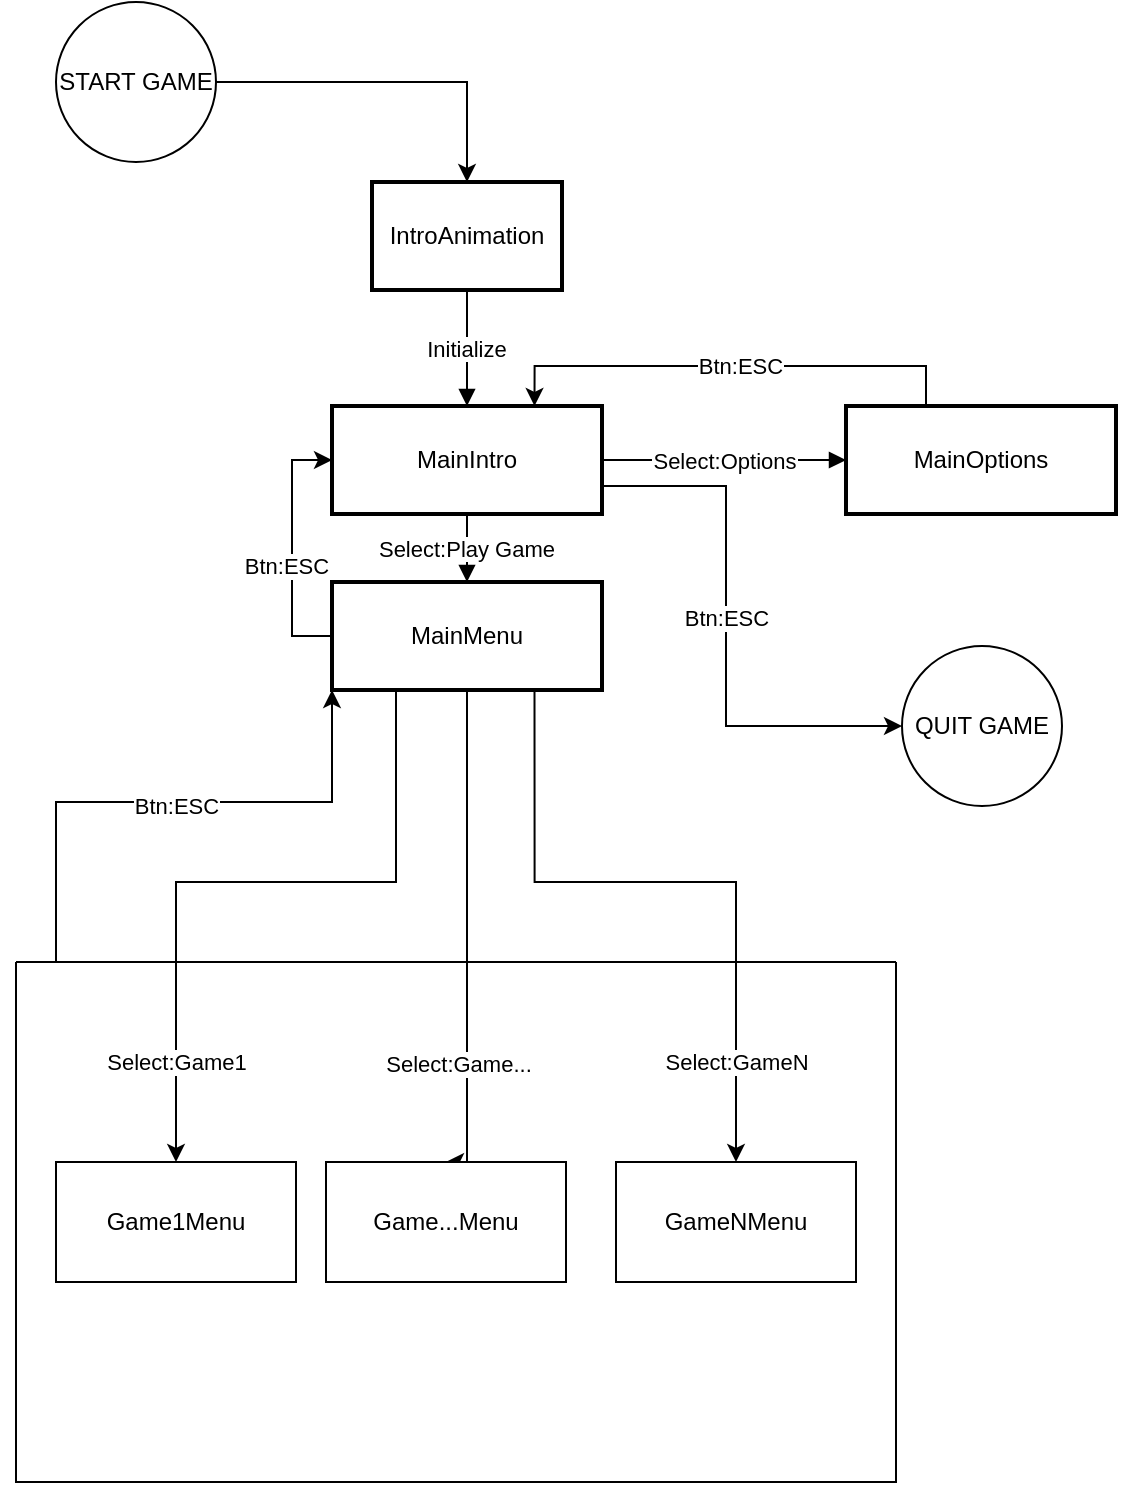 <mxfile version="26.2.12">
  <diagram name="Page-1" id="QXRyY6b3OzbEZkzuThCT">
    <mxGraphModel dx="1559" dy="798" grid="1" gridSize="10" guides="1" tooltips="1" connect="1" arrows="1" fold="1" page="1" pageScale="1" pageWidth="850" pageHeight="1100" math="0" shadow="0">
      <root>
        <mxCell id="0" />
        <mxCell id="1" parent="0" />
        <mxCell id="s7PfLLSVUXhe3LHx3dvH-65" value="" style="group" vertex="1" connectable="0" parent="1">
          <mxGeometry x="320" width="530" height="690" as="geometry" />
        </mxCell>
        <mxCell id="2" value="IntroAnimation" style="whiteSpace=wrap;strokeWidth=2;" parent="s7PfLLSVUXhe3LHx3dvH-65" vertex="1">
          <mxGeometry x="158" y="90" width="95" height="54" as="geometry" />
        </mxCell>
        <mxCell id="s7PfLLSVUXhe3LHx3dvH-44" style="edgeStyle=orthogonalEdgeStyle;rounded=0;orthogonalLoop=1;jettySize=auto;html=1;entryX=0;entryY=0.5;entryDx=0;entryDy=0;" edge="1" parent="s7PfLLSVUXhe3LHx3dvH-65" source="3" target="s7PfLLSVUXhe3LHx3dvH-43">
          <mxGeometry relative="1" as="geometry">
            <Array as="points">
              <mxPoint x="335" y="242" />
              <mxPoint x="335" y="362" />
            </Array>
          </mxGeometry>
        </mxCell>
        <mxCell id="s7PfLLSVUXhe3LHx3dvH-45" value="&lt;div&gt;Btn:ESC&lt;/div&gt;" style="edgeLabel;html=1;align=center;verticalAlign=middle;resizable=0;points=[];" vertex="1" connectable="0" parent="s7PfLLSVUXhe3LHx3dvH-44">
          <mxGeometry x="-0.053" relative="1" as="geometry">
            <mxPoint as="offset" />
          </mxGeometry>
        </mxCell>
        <mxCell id="3" value="MainIntro" style="whiteSpace=wrap;strokeWidth=2;" parent="s7PfLLSVUXhe3LHx3dvH-65" vertex="1">
          <mxGeometry x="138" y="202" width="135" height="54" as="geometry" />
        </mxCell>
        <mxCell id="14" value="Initialize" style="curved=1;startArrow=none;endArrow=block;exitX=0.5;exitY=1;entryX=0.5;entryY=0;exitDx=0;exitDy=0;" parent="s7PfLLSVUXhe3LHx3dvH-65" source="2" target="3" edge="1">
          <mxGeometry x="0.005" relative="1" as="geometry">
            <Array as="points" />
            <mxPoint as="offset" />
          </mxGeometry>
        </mxCell>
        <mxCell id="s7PfLLSVUXhe3LHx3dvH-40" style="edgeStyle=orthogonalEdgeStyle;rounded=0;orthogonalLoop=1;jettySize=auto;html=1;entryX=0;entryY=0.5;entryDx=0;entryDy=0;" edge="1" parent="s7PfLLSVUXhe3LHx3dvH-65" source="s7PfLLSVUXhe3LHx3dvH-33" target="3">
          <mxGeometry relative="1" as="geometry">
            <Array as="points">
              <mxPoint x="118" y="317" />
              <mxPoint x="118" y="229" />
            </Array>
          </mxGeometry>
        </mxCell>
        <mxCell id="s7PfLLSVUXhe3LHx3dvH-41" value="&lt;div&gt;Btn:ESC&lt;/div&gt;" style="edgeLabel;html=1;align=center;verticalAlign=middle;resizable=0;points=[];" vertex="1" connectable="0" parent="s7PfLLSVUXhe3LHx3dvH-40">
          <mxGeometry x="0.271" y="1" relative="1" as="geometry">
            <mxPoint x="-2" y="26" as="offset" />
          </mxGeometry>
        </mxCell>
        <mxCell id="s7PfLLSVUXhe3LHx3dvH-33" value="MainMenu" style="whiteSpace=wrap;strokeWidth=2;" vertex="1" parent="s7PfLLSVUXhe3LHx3dvH-65">
          <mxGeometry x="138" y="290" width="135" height="54" as="geometry" />
        </mxCell>
        <mxCell id="s7PfLLSVUXhe3LHx3dvH-34" value="Select:Play Game" style="curved=1;startArrow=none;endArrow=block;exitX=0.5;exitY=1;entryX=0.5;entryY=0;exitDx=0;exitDy=0;entryDx=0;entryDy=0;movable=0;resizable=0;rotatable=0;deletable=0;editable=0;locked=1;connectable=0;" edge="1" parent="s7PfLLSVUXhe3LHx3dvH-65" source="3" target="s7PfLLSVUXhe3LHx3dvH-33">
          <mxGeometry x="0.005" relative="1" as="geometry">
            <Array as="points" />
            <mxPoint x="221" y="72" as="sourcePoint" />
            <mxPoint x="221" y="130" as="targetPoint" />
            <mxPoint as="offset" />
          </mxGeometry>
        </mxCell>
        <mxCell id="s7PfLLSVUXhe3LHx3dvH-39" style="edgeStyle=orthogonalEdgeStyle;rounded=0;orthogonalLoop=1;jettySize=auto;html=1;entryX=0.75;entryY=0;entryDx=0;entryDy=0;" edge="1" parent="s7PfLLSVUXhe3LHx3dvH-65" source="s7PfLLSVUXhe3LHx3dvH-35" target="3">
          <mxGeometry relative="1" as="geometry">
            <Array as="points">
              <mxPoint x="435" y="182" />
              <mxPoint x="239" y="182" />
            </Array>
          </mxGeometry>
        </mxCell>
        <mxCell id="s7PfLLSVUXhe3LHx3dvH-42" value="&lt;div&gt;Btn:ESC&lt;/div&gt;" style="edgeLabel;html=1;align=center;verticalAlign=middle;resizable=0;points=[];" vertex="1" connectable="0" parent="s7PfLLSVUXhe3LHx3dvH-39">
          <mxGeometry x="-0.042" relative="1" as="geometry">
            <mxPoint as="offset" />
          </mxGeometry>
        </mxCell>
        <mxCell id="s7PfLLSVUXhe3LHx3dvH-35" value="MainOptions" style="whiteSpace=wrap;strokeWidth=2;" vertex="1" parent="s7PfLLSVUXhe3LHx3dvH-65">
          <mxGeometry x="395" y="202" width="135" height="54" as="geometry" />
        </mxCell>
        <mxCell id="s7PfLLSVUXhe3LHx3dvH-36" value="Select:Options" style="curved=1;startArrow=none;endArrow=block;exitX=1;exitY=0.5;entryX=0;entryY=0.5;exitDx=0;exitDy=0;entryDx=0;entryDy=0;" edge="1" parent="s7PfLLSVUXhe3LHx3dvH-65" source="3" target="s7PfLLSVUXhe3LHx3dvH-35">
          <mxGeometry x="0.005" relative="1" as="geometry">
            <Array as="points" />
            <mxPoint x="216" y="154" as="sourcePoint" />
            <mxPoint x="216" y="212" as="targetPoint" />
            <mxPoint as="offset" />
          </mxGeometry>
        </mxCell>
        <mxCell id="s7PfLLSVUXhe3LHx3dvH-43" value="&lt;div&gt;QUIT GAME&lt;/div&gt;" style="ellipse;whiteSpace=wrap;html=1;aspect=fixed;" vertex="1" parent="s7PfLLSVUXhe3LHx3dvH-65">
          <mxGeometry x="423" y="322" width="80" height="80" as="geometry" />
        </mxCell>
        <mxCell id="s7PfLLSVUXhe3LHx3dvH-48" style="edgeStyle=orthogonalEdgeStyle;rounded=0;orthogonalLoop=1;jettySize=auto;html=1;entryX=0.5;entryY=0;entryDx=0;entryDy=0;" edge="1" parent="s7PfLLSVUXhe3LHx3dvH-65" source="s7PfLLSVUXhe3LHx3dvH-46" target="2">
          <mxGeometry relative="1" as="geometry" />
        </mxCell>
        <mxCell id="s7PfLLSVUXhe3LHx3dvH-46" value="&lt;div&gt;START GAME&lt;/div&gt;" style="ellipse;whiteSpace=wrap;html=1;aspect=fixed;" vertex="1" parent="s7PfLLSVUXhe3LHx3dvH-65">
          <mxGeometry width="80" height="80" as="geometry" />
        </mxCell>
        <mxCell id="s7PfLLSVUXhe3LHx3dvH-54" style="edgeStyle=orthogonalEdgeStyle;rounded=0;orthogonalLoop=1;jettySize=auto;html=1;exitX=0.75;exitY=1;exitDx=0;exitDy=0;" edge="1" parent="s7PfLLSVUXhe3LHx3dvH-65" target="s7PfLLSVUXhe3LHx3dvH-56" source="s7PfLLSVUXhe3LHx3dvH-33">
          <mxGeometry relative="1" as="geometry">
            <mxPoint x="340" y="392" as="sourcePoint" />
            <Array as="points">
              <mxPoint x="239" y="440" />
              <mxPoint x="340" y="440" />
            </Array>
          </mxGeometry>
        </mxCell>
        <mxCell id="s7PfLLSVUXhe3LHx3dvH-55" value="&lt;div&gt;Select:GameN&lt;/div&gt;" style="edgeLabel;html=1;align=center;verticalAlign=middle;resizable=0;points=[];" vertex="1" connectable="0" parent="s7PfLLSVUXhe3LHx3dvH-54">
          <mxGeometry x="0.257" y="1" relative="1" as="geometry">
            <mxPoint x="-1" y="75" as="offset" />
          </mxGeometry>
        </mxCell>
        <mxCell id="s7PfLLSVUXhe3LHx3dvH-57" style="edgeStyle=orthogonalEdgeStyle;rounded=0;orthogonalLoop=1;jettySize=auto;html=1;exitX=0.5;exitY=1;exitDx=0;exitDy=0;entryX=0.5;entryY=0;entryDx=0;entryDy=0;" edge="1" parent="s7PfLLSVUXhe3LHx3dvH-65" target="s7PfLLSVUXhe3LHx3dvH-59" source="s7PfLLSVUXhe3LHx3dvH-33">
          <mxGeometry relative="1" as="geometry">
            <mxPoint x="50" y="420" as="sourcePoint" />
            <Array as="points">
              <mxPoint x="206" y="580" />
            </Array>
          </mxGeometry>
        </mxCell>
        <mxCell id="s7PfLLSVUXhe3LHx3dvH-58" value="&lt;div&gt;Select:Game...&lt;/div&gt;" style="edgeLabel;html=1;align=center;verticalAlign=middle;resizable=0;points=[];" vertex="1" connectable="0" parent="s7PfLLSVUXhe3LHx3dvH-57">
          <mxGeometry x="0.257" y="1" relative="1" as="geometry">
            <mxPoint x="-6" y="32" as="offset" />
          </mxGeometry>
        </mxCell>
        <mxCell id="s7PfLLSVUXhe3LHx3dvH-62" style="edgeStyle=orthogonalEdgeStyle;rounded=0;orthogonalLoop=1;jettySize=auto;html=1;exitX=0;exitY=0;exitDx=0;exitDy=0;entryX=0;entryY=1;entryDx=0;entryDy=0;" edge="1" parent="s7PfLLSVUXhe3LHx3dvH-65" source="s7PfLLSVUXhe3LHx3dvH-60" target="s7PfLLSVUXhe3LHx3dvH-33">
          <mxGeometry relative="1" as="geometry">
            <Array as="points">
              <mxPoint y="480" />
              <mxPoint y="400" />
              <mxPoint x="138" y="400" />
            </Array>
          </mxGeometry>
        </mxCell>
        <mxCell id="s7PfLLSVUXhe3LHx3dvH-63" value="Btn:ESC" style="edgeLabel;html=1;align=center;verticalAlign=middle;resizable=0;points=[];" vertex="1" connectable="0" parent="s7PfLLSVUXhe3LHx3dvH-62">
          <mxGeometry x="-0.307" y="-1" relative="1" as="geometry">
            <mxPoint x="58" y="1" as="offset" />
          </mxGeometry>
        </mxCell>
        <mxCell id="s7PfLLSVUXhe3LHx3dvH-60" value="" style="swimlane;startSize=0;" vertex="1" parent="s7PfLLSVUXhe3LHx3dvH-65">
          <mxGeometry x="-20" y="480" width="440" height="260" as="geometry" />
        </mxCell>
        <mxCell id="s7PfLLSVUXhe3LHx3dvH-56" value="&lt;div&gt;GameNMenu&lt;/div&gt;" style="rounded=0;whiteSpace=wrap;html=1;" vertex="1" parent="s7PfLLSVUXhe3LHx3dvH-60">
          <mxGeometry x="300" y="100" width="120" height="60" as="geometry" />
        </mxCell>
        <mxCell id="s7PfLLSVUXhe3LHx3dvH-59" value="&lt;div&gt;Game...Menu&lt;/div&gt;" style="rounded=0;whiteSpace=wrap;html=1;" vertex="1" parent="s7PfLLSVUXhe3LHx3dvH-60">
          <mxGeometry x="155" y="100" width="120" height="60" as="geometry" />
        </mxCell>
        <mxCell id="s7PfLLSVUXhe3LHx3dvH-49" value="&lt;div&gt;Game1Menu&lt;/div&gt;" style="rounded=0;whiteSpace=wrap;html=1;" vertex="1" parent="s7PfLLSVUXhe3LHx3dvH-60">
          <mxGeometry x="20" y="100" width="120" height="60" as="geometry" />
        </mxCell>
        <mxCell id="s7PfLLSVUXhe3LHx3dvH-50" style="edgeStyle=orthogonalEdgeStyle;rounded=0;orthogonalLoop=1;jettySize=auto;html=1;exitX=0.25;exitY=1;exitDx=0;exitDy=0;entryX=0.5;entryY=0;entryDx=0;entryDy=0;" edge="1" parent="s7PfLLSVUXhe3LHx3dvH-65" source="s7PfLLSVUXhe3LHx3dvH-33" target="s7PfLLSVUXhe3LHx3dvH-49">
          <mxGeometry relative="1" as="geometry">
            <mxPoint x="138.0" y="340.0" as="sourcePoint" />
            <mxPoint x="30" y="603" as="targetPoint" />
            <Array as="points">
              <mxPoint x="170" y="344" />
              <mxPoint x="170" y="440" />
              <mxPoint x="60" y="440" />
            </Array>
          </mxGeometry>
        </mxCell>
        <mxCell id="s7PfLLSVUXhe3LHx3dvH-53" value="&lt;div&gt;Select:Game1&lt;/div&gt;" style="edgeLabel;html=1;align=center;verticalAlign=middle;resizable=0;points=[];" vertex="1" connectable="0" parent="s7PfLLSVUXhe3LHx3dvH-50">
          <mxGeometry x="0.257" y="1" relative="1" as="geometry">
            <mxPoint x="-1" y="79" as="offset" />
          </mxGeometry>
        </mxCell>
        <mxCell id="16" value="Load Level" style="curved=1;startArrow=none;endArrow=block;exitX=1;exitY=0.87;entryX=0.5;entryY=0;" parent="1" target="5" edge="1">
          <mxGeometry relative="1" as="geometry">
            <Array as="points">
              <mxPoint x="454" y="353" />
            </Array>
            <mxPoint x="298.0" y="308.98" as="sourcePoint" />
          </mxGeometry>
        </mxCell>
        <mxCell id="17" value="Complete Level" style="curved=1;startArrow=none;endArrow=block;exitX=0.04;exitY=1;entryX=0.13;entryY=0;" parent="1" target="6" edge="1">
          <mxGeometry relative="1" as="geometry">
            <Array as="points">
              <mxPoint x="332" y="480" />
            </Array>
            <mxPoint x="402.44" y="443" as="sourcePoint" />
          </mxGeometry>
        </mxCell>
        <mxCell id="18" value="Level Up" style="curved=1;startArrow=none;endArrow=block;exitX=0.5;exitY=1;entryX=0.5;entryY=0;" parent="1" target="7" edge="1">
          <mxGeometry relative="1" as="geometry">
            <Array as="points" />
            <mxPoint x="454" y="570" as="sourcePoint" />
          </mxGeometry>
        </mxCell>
        <mxCell id="19" value="Complete Level" style="curved=1;startArrow=none;endArrow=block;exitX=0.04;exitY=1;entryX=0.13;entryY=0;" parent="1" target="8" edge="1">
          <mxGeometry relative="1" as="geometry">
            <Array as="points">
              <mxPoint x="332" y="734" />
            </Array>
            <mxPoint x="402.44" y="697.0" as="sourcePoint" />
          </mxGeometry>
        </mxCell>
        <mxCell id="20" value="Level Up" style="curved=1;startArrow=none;endArrow=block;exitX=0.09;exitY=1;entryX=0;entryY=0.01;" parent="1" target="9" edge="1">
          <mxGeometry relative="1" as="geometry">
            <Array as="points">
              <mxPoint x="320" y="861" />
            </Array>
            <mxPoint x="396.6" y="824.0" as="sourcePoint" />
          </mxGeometry>
        </mxCell>
        <mxCell id="21" value="Complete Level" style="curved=1;startArrow=none;endArrow=block;exitX=0.5;exitY=1;entryX=0.5;entryY=0;" parent="1" target="10" edge="1">
          <mxGeometry relative="1" as="geometry">
            <Array as="points" />
            <mxPoint x="453.5" y="951.0" as="sourcePoint" />
          </mxGeometry>
        </mxCell>
        <mxCell id="22" value="Defeat Boss" style="curved=1;startArrow=none;endArrow=block;exitX=0;exitY=0.69;entryX=0.33;entryY=0;" parent="1" source="10" edge="1">
          <mxGeometry relative="1" as="geometry">
            <Array as="points">
              <mxPoint x="52" y="1115" />
            </Array>
            <mxPoint x="88.12" y="1151" as="targetPoint" />
          </mxGeometry>
        </mxCell>
        <mxCell id="24" value="Retry Level" style="curved=1;startArrow=none;endArrow=block;exitX=0.74;exitY=0;entryX=0.81;entryY=1;" parent="1" source="6" edge="1">
          <mxGeometry relative="1" as="geometry">
            <Array as="points">
              <mxPoint x="533" y="480" />
            </Array>
            <mxPoint x="487.91" y="443" as="targetPoint" />
          </mxGeometry>
        </mxCell>
        <mxCell id="25" value="Retry Level" style="curved=1;startArrow=none;endArrow=block;exitX=0.68;exitY=0;entryX=0.73;entryY=1;" parent="1" source="8" edge="1">
          <mxGeometry relative="1" as="geometry">
            <Array as="points">
              <mxPoint x="514" y="734" />
            </Array>
            <mxPoint x="479.03" y="697.0" as="targetPoint" />
          </mxGeometry>
        </mxCell>
        <mxCell id="26" value="Retry Level" style="curved=1;startArrow=none;endArrow=block;exitX=0.81;exitY=0;entryX=0.74;entryY=1;" parent="1" source="9" edge="1">
          <mxGeometry relative="1" as="geometry">
            <Array as="points">
              <mxPoint x="533" y="861" />
            </Array>
            <mxPoint x="487.6" y="824.0" as="targetPoint" />
          </mxGeometry>
        </mxCell>
        <mxCell id="27" value="Game Over" style="curved=1;startArrow=none;endArrow=block;exitX=1;exitY=0.84;entryX=0.29;entryY=0;" parent="1" source="10" edge="1">
          <mxGeometry relative="1" as="geometry">
            <Array as="points">
              <mxPoint x="679" y="1115" />
            </Array>
            <mxPoint x="735.68" y="1151" as="targetPoint" />
          </mxGeometry>
        </mxCell>
        <mxCell id="30" value="Play Again" style="curved=1;startArrow=none;endArrow=block;exitX=0.99;exitY=0.31;entryX=1;entryY=0.72;" parent="1" source="11" edge="1">
          <mxGeometry relative="1" as="geometry">
            <Array as="points">
              <mxPoint x="617" y="1115" />
              <mxPoint x="617" y="353" />
            </Array>
            <mxPoint x="298.0" y="300.88" as="targetPoint" />
          </mxGeometry>
        </mxCell>
        <mxCell id="31" value="Pause" style="curved=1;startArrow=none;endArrow=block;exitX=0.39;exitY=1;entryX=0.34;entryY=0;" parent="1" target="13" edge="1">
          <mxGeometry relative="1" as="geometry">
            <Array as="points">
              <mxPoint x="190" y="353" />
            </Array>
            <mxPoint x="210.16" y="316" as="sourcePoint" />
          </mxGeometry>
        </mxCell>
        <mxCell id="32" value="Resume" style="curved=1;startArrow=none;endArrow=block;exitX=0.55;exitY=0;entryX=0.6;entryY=1;" parent="1" source="13" edge="1">
          <mxGeometry relative="1" as="geometry">
            <Array as="points">
              <mxPoint x="261" y="353" />
            </Array>
            <mxPoint x="240.4" y="316" as="targetPoint" />
          </mxGeometry>
        </mxCell>
      </root>
    </mxGraphModel>
  </diagram>
</mxfile>
